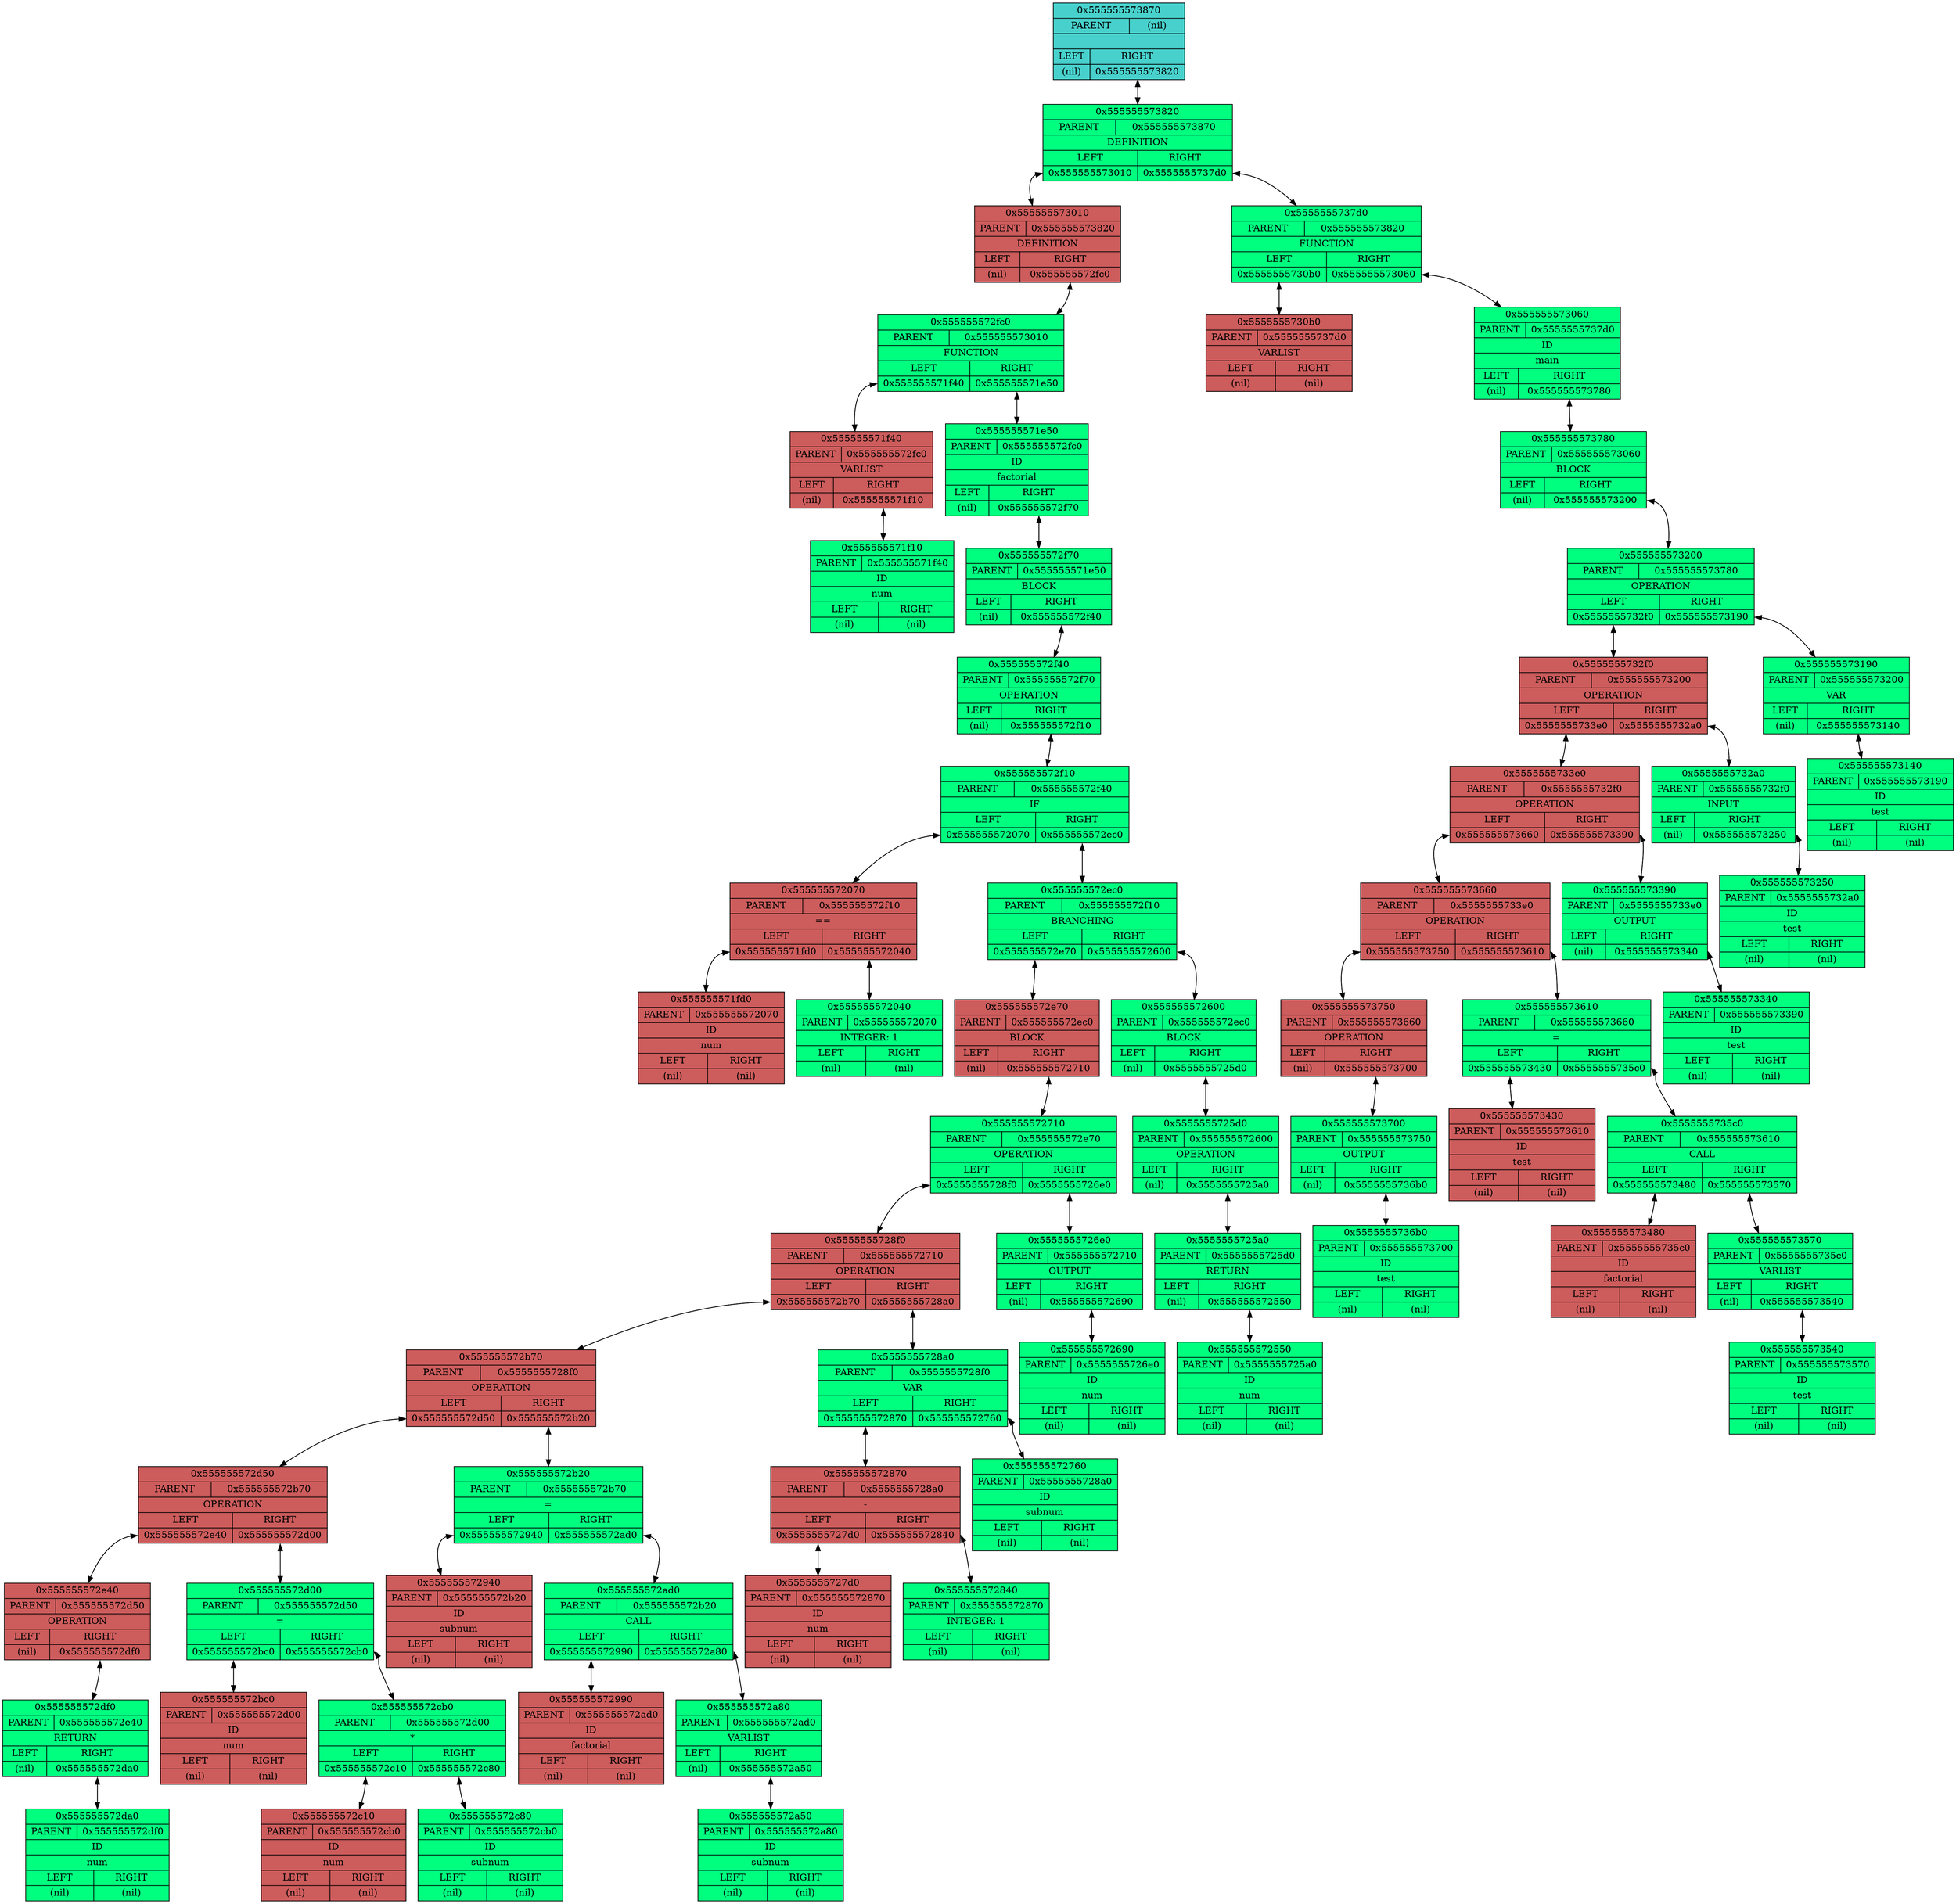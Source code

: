 digraph {
concentrate=true
node0x555555573870[shape=record, label="{0x555555573870 | {PARENT|(nil)}|  | {{LEFT |<left> (nil)} | {RIGHT |<right> 0x555555573820}}}", style=filled, fillcolor=mediumturquoise];
node0x555555573820[shape=record, label="{0x555555573820 | {PARENT|0x555555573870}| { DEFINITION } | {{LEFT |<left> 0x555555573010} | {RIGHT |<right> 0x5555555737d0}}}", style=filled, fillcolor=springgreen];
node0x555555573820 -> node0x555555573870:right;
node0x555555573870:right -> node0x555555573820;
node0x555555573010[shape=record, label="{0x555555573010 | {PARENT|0x555555573820}| { DEFINITION } | {{LEFT |<left> (nil)} | {RIGHT |<right> 0x555555572fc0}}}", style=filled, fillcolor=indianred];
node0x555555573010 -> node0x555555573820:left;
node0x555555573820:left -> node0x555555573010;
node0x555555572fc0[shape=record, label="{0x555555572fc0 | {PARENT|0x555555573010}| { FUNCTION } | {{LEFT |<left> 0x555555571f40} | {RIGHT |<right> 0x555555571e50}}}", style=filled, fillcolor=springgreen];
node0x555555572fc0 -> node0x555555573010:right;
node0x555555573010:right -> node0x555555572fc0;
node0x555555571f40[shape=record, label="{0x555555571f40 | {PARENT|0x555555572fc0}| { VARLIST } | {{LEFT |<left> (nil)} | {RIGHT |<right> 0x555555571f10}}}", style=filled, fillcolor=indianred];
node0x555555571f40 -> node0x555555572fc0:left;
node0x555555572fc0:left -> node0x555555571f40;
node0x555555571f10[shape=record, label="{0x555555571f10 | {PARENT|0x555555571f40}| { ID } | num | {{LEFT |<left> (nil)} | {RIGHT |<right> (nil)}}}", style=filled, fillcolor=springgreen];
node0x555555571f10 -> node0x555555571f40:right;
node0x555555571f40:right -> node0x555555571f10;
node0x555555571e50[shape=record, label="{0x555555571e50 | {PARENT|0x555555572fc0}| { ID } | factorial | {{LEFT |<left> (nil)} | {RIGHT |<right> 0x555555572f70}}}", style=filled, fillcolor=springgreen];
node0x555555571e50 -> node0x555555572fc0:right;
node0x555555572fc0:right -> node0x555555571e50;
node0x555555572f70[shape=record, label="{0x555555572f70 | {PARENT|0x555555571e50}| { BLOCK } | {{LEFT |<left> (nil)} | {RIGHT |<right> 0x555555572f40}}}", style=filled, fillcolor=springgreen];
node0x555555572f70 -> node0x555555571e50:right;
node0x555555571e50:right -> node0x555555572f70;
node0x555555572f40[shape=record, label="{0x555555572f40 | {PARENT|0x555555572f70}| { OPERATION } | {{LEFT |<left> (nil)} | {RIGHT |<right> 0x555555572f10}}}", style=filled, fillcolor=springgreen];
node0x555555572f40 -> node0x555555572f70:right;
node0x555555572f70:right -> node0x555555572f40;
node0x555555572f10[shape=record, label="{0x555555572f10 | {PARENT|0x555555572f40}| { IF } | {{LEFT |<left> 0x555555572070} | {RIGHT |<right> 0x555555572ec0}}}", style=filled, fillcolor=springgreen];
node0x555555572f10 -> node0x555555572f40:right;
node0x555555572f40:right -> node0x555555572f10;
node0x555555572070[shape=record, label="{0x555555572070 | {PARENT|0x555555572f10}| { == } | {{LEFT |<left> 0x555555571fd0} | {RIGHT |<right> 0x555555572040}}}", style=filled, fillcolor=indianred];
node0x555555572070 -> node0x555555572f10:left;
node0x555555572f10:left -> node0x555555572070;
node0x555555571fd0[shape=record, label="{0x555555571fd0 | {PARENT|0x555555572070}| { ID } | num | {{LEFT |<left> (nil)} | {RIGHT |<right> (nil)}}}", style=filled, fillcolor=indianred];
node0x555555571fd0 -> node0x555555572070:left;
node0x555555572070:left -> node0x555555571fd0;
node0x555555572040[shape=record, label="{0x555555572040 | {PARENT|0x555555572070}| { INTEGER: 1 } | {{LEFT |<left> (nil)} | {RIGHT |<right> (nil)}}}", style=filled, fillcolor=springgreen];
node0x555555572040 -> node0x555555572070:right;
node0x555555572070:right -> node0x555555572040;
node0x555555572ec0[shape=record, label="{0x555555572ec0 | {PARENT|0x555555572f10}| { BRANCHING } | {{LEFT |<left> 0x555555572e70} | {RIGHT |<right> 0x555555572600}}}", style=filled, fillcolor=springgreen];
node0x555555572ec0 -> node0x555555572f10:right;
node0x555555572f10:right -> node0x555555572ec0;
node0x555555572e70[shape=record, label="{0x555555572e70 | {PARENT|0x555555572ec0}| { BLOCK } | {{LEFT |<left> (nil)} | {RIGHT |<right> 0x555555572710}}}", style=filled, fillcolor=indianred];
node0x555555572e70 -> node0x555555572ec0:left;
node0x555555572ec0:left -> node0x555555572e70;
node0x555555572710[shape=record, label="{0x555555572710 | {PARENT|0x555555572e70}| { OPERATION } | {{LEFT |<left> 0x5555555728f0} | {RIGHT |<right> 0x5555555726e0}}}", style=filled, fillcolor=springgreen];
node0x555555572710 -> node0x555555572e70:right;
node0x555555572e70:right -> node0x555555572710;
node0x5555555728f0[shape=record, label="{0x5555555728f0 | {PARENT|0x555555572710}| { OPERATION } | {{LEFT |<left> 0x555555572b70} | {RIGHT |<right> 0x5555555728a0}}}", style=filled, fillcolor=indianred];
node0x5555555728f0 -> node0x555555572710:left;
node0x555555572710:left -> node0x5555555728f0;
node0x555555572b70[shape=record, label="{0x555555572b70 | {PARENT|0x5555555728f0}| { OPERATION } | {{LEFT |<left> 0x555555572d50} | {RIGHT |<right> 0x555555572b20}}}", style=filled, fillcolor=indianred];
node0x555555572b70 -> node0x5555555728f0:left;
node0x5555555728f0:left -> node0x555555572b70;
node0x555555572d50[shape=record, label="{0x555555572d50 | {PARENT|0x555555572b70}| { OPERATION } | {{LEFT |<left> 0x555555572e40} | {RIGHT |<right> 0x555555572d00}}}", style=filled, fillcolor=indianred];
node0x555555572d50 -> node0x555555572b70:left;
node0x555555572b70:left -> node0x555555572d50;
node0x555555572e40[shape=record, label="{0x555555572e40 | {PARENT|0x555555572d50}| { OPERATION } | {{LEFT |<left> (nil)} | {RIGHT |<right> 0x555555572df0}}}", style=filled, fillcolor=indianred];
node0x555555572e40 -> node0x555555572d50:left;
node0x555555572d50:left -> node0x555555572e40;
node0x555555572df0[shape=record, label="{0x555555572df0 | {PARENT|0x555555572e40}| { RETURN } | {{LEFT |<left> (nil)} | {RIGHT |<right> 0x555555572da0}}}", style=filled, fillcolor=springgreen];
node0x555555572df0 -> node0x555555572e40:right;
node0x555555572e40:right -> node0x555555572df0;
node0x555555572da0[shape=record, label="{0x555555572da0 | {PARENT|0x555555572df0}| { ID } | num | {{LEFT |<left> (nil)} | {RIGHT |<right> (nil)}}}", style=filled, fillcolor=springgreen];
node0x555555572da0 -> node0x555555572df0:right;
node0x555555572df0:right -> node0x555555572da0;
node0x555555572d00[shape=record, label="{0x555555572d00 | {PARENT|0x555555572d50}| { = } | {{LEFT |<left> 0x555555572bc0} | {RIGHT |<right> 0x555555572cb0}}}", style=filled, fillcolor=springgreen];
node0x555555572d00 -> node0x555555572d50:right;
node0x555555572d50:right -> node0x555555572d00;
node0x555555572bc0[shape=record, label="{0x555555572bc0 | {PARENT|0x555555572d00}| { ID } | num | {{LEFT |<left> (nil)} | {RIGHT |<right> (nil)}}}", style=filled, fillcolor=indianred];
node0x555555572bc0 -> node0x555555572d00:left;
node0x555555572d00:left -> node0x555555572bc0;
node0x555555572cb0[shape=record, label="{0x555555572cb0 | {PARENT|0x555555572d00}| { * } | {{LEFT |<left> 0x555555572c10} | {RIGHT |<right> 0x555555572c80}}}", style=filled, fillcolor=springgreen];
node0x555555572cb0 -> node0x555555572d00:right;
node0x555555572d00:right -> node0x555555572cb0;
node0x555555572c10[shape=record, label="{0x555555572c10 | {PARENT|0x555555572cb0}| { ID } | num | {{LEFT |<left> (nil)} | {RIGHT |<right> (nil)}}}", style=filled, fillcolor=indianred];
node0x555555572c10 -> node0x555555572cb0:left;
node0x555555572cb0:left -> node0x555555572c10;
node0x555555572c80[shape=record, label="{0x555555572c80 | {PARENT|0x555555572cb0}| { ID } | subnum | {{LEFT |<left> (nil)} | {RIGHT |<right> (nil)}}}", style=filled, fillcolor=springgreen];
node0x555555572c80 -> node0x555555572cb0:right;
node0x555555572cb0:right -> node0x555555572c80;
node0x555555572b20[shape=record, label="{0x555555572b20 | {PARENT|0x555555572b70}| { = } | {{LEFT |<left> 0x555555572940} | {RIGHT |<right> 0x555555572ad0}}}", style=filled, fillcolor=springgreen];
node0x555555572b20 -> node0x555555572b70:right;
node0x555555572b70:right -> node0x555555572b20;
node0x555555572940[shape=record, label="{0x555555572940 | {PARENT|0x555555572b20}| { ID } | subnum | {{LEFT |<left> (nil)} | {RIGHT |<right> (nil)}}}", style=filled, fillcolor=indianred];
node0x555555572940 -> node0x555555572b20:left;
node0x555555572b20:left -> node0x555555572940;
node0x555555572ad0[shape=record, label="{0x555555572ad0 | {PARENT|0x555555572b20}| { CALL } | {{LEFT |<left> 0x555555572990} | {RIGHT |<right> 0x555555572a80}}}", style=filled, fillcolor=springgreen];
node0x555555572ad0 -> node0x555555572b20:right;
node0x555555572b20:right -> node0x555555572ad0;
node0x555555572990[shape=record, label="{0x555555572990 | {PARENT|0x555555572ad0}| { ID } | factorial | {{LEFT |<left> (nil)} | {RIGHT |<right> (nil)}}}", style=filled, fillcolor=indianred];
node0x555555572990 -> node0x555555572ad0:left;
node0x555555572ad0:left -> node0x555555572990;
node0x555555572a80[shape=record, label="{0x555555572a80 | {PARENT|0x555555572ad0}| { VARLIST } | {{LEFT |<left> (nil)} | {RIGHT |<right> 0x555555572a50}}}", style=filled, fillcolor=springgreen];
node0x555555572a80 -> node0x555555572ad0:right;
node0x555555572ad0:right -> node0x555555572a80;
node0x555555572a50[shape=record, label="{0x555555572a50 | {PARENT|0x555555572a80}| { ID } | subnum | {{LEFT |<left> (nil)} | {RIGHT |<right> (nil)}}}", style=filled, fillcolor=springgreen];
node0x555555572a50 -> node0x555555572a80:right;
node0x555555572a80:right -> node0x555555572a50;
node0x5555555728a0[shape=record, label="{0x5555555728a0 | {PARENT|0x5555555728f0}| { VAR } | {{LEFT |<left> 0x555555572870} | {RIGHT |<right> 0x555555572760}}}", style=filled, fillcolor=springgreen];
node0x5555555728a0 -> node0x5555555728f0:right;
node0x5555555728f0:right -> node0x5555555728a0;
node0x555555572870[shape=record, label="{0x555555572870 | {PARENT|0x5555555728a0}| { - } | {{LEFT |<left> 0x5555555727d0} | {RIGHT |<right> 0x555555572840}}}", style=filled, fillcolor=indianred];
node0x555555572870 -> node0x5555555728a0:left;
node0x5555555728a0:left -> node0x555555572870;
node0x5555555727d0[shape=record, label="{0x5555555727d0 | {PARENT|0x555555572870}| { ID } | num | {{LEFT |<left> (nil)} | {RIGHT |<right> (nil)}}}", style=filled, fillcolor=indianred];
node0x5555555727d0 -> node0x555555572870:left;
node0x555555572870:left -> node0x5555555727d0;
node0x555555572840[shape=record, label="{0x555555572840 | {PARENT|0x555555572870}| { INTEGER: 1 } | {{LEFT |<left> (nil)} | {RIGHT |<right> (nil)}}}", style=filled, fillcolor=springgreen];
node0x555555572840 -> node0x555555572870:right;
node0x555555572870:right -> node0x555555572840;
node0x555555572760[shape=record, label="{0x555555572760 | {PARENT|0x5555555728a0}| { ID } | subnum | {{LEFT |<left> (nil)} | {RIGHT |<right> (nil)}}}", style=filled, fillcolor=springgreen];
node0x555555572760 -> node0x5555555728a0:right;
node0x5555555728a0:right -> node0x555555572760;
node0x5555555726e0[shape=record, label="{0x5555555726e0 | {PARENT|0x555555572710}| { OUTPUT } | {{LEFT |<left> (nil)} | {RIGHT |<right> 0x555555572690}}}", style=filled, fillcolor=springgreen];
node0x5555555726e0 -> node0x555555572710:right;
node0x555555572710:right -> node0x5555555726e0;
node0x555555572690[shape=record, label="{0x555555572690 | {PARENT|0x5555555726e0}| { ID } | num | {{LEFT |<left> (nil)} | {RIGHT |<right> (nil)}}}", style=filled, fillcolor=springgreen];
node0x555555572690 -> node0x5555555726e0:right;
node0x5555555726e0:right -> node0x555555572690;
node0x555555572600[shape=record, label="{0x555555572600 | {PARENT|0x555555572ec0}| { BLOCK } | {{LEFT |<left> (nil)} | {RIGHT |<right> 0x5555555725d0}}}", style=filled, fillcolor=springgreen];
node0x555555572600 -> node0x555555572ec0:right;
node0x555555572ec0:right -> node0x555555572600;
node0x5555555725d0[shape=record, label="{0x5555555725d0 | {PARENT|0x555555572600}| { OPERATION } | {{LEFT |<left> (nil)} | {RIGHT |<right> 0x5555555725a0}}}", style=filled, fillcolor=springgreen];
node0x5555555725d0 -> node0x555555572600:right;
node0x555555572600:right -> node0x5555555725d0;
node0x5555555725a0[shape=record, label="{0x5555555725a0 | {PARENT|0x5555555725d0}| { RETURN } | {{LEFT |<left> (nil)} | {RIGHT |<right> 0x555555572550}}}", style=filled, fillcolor=springgreen];
node0x5555555725a0 -> node0x5555555725d0:right;
node0x5555555725d0:right -> node0x5555555725a0;
node0x555555572550[shape=record, label="{0x555555572550 | {PARENT|0x5555555725a0}| { ID } | num | {{LEFT |<left> (nil)} | {RIGHT |<right> (nil)}}}", style=filled, fillcolor=springgreen];
node0x555555572550 -> node0x5555555725a0:right;
node0x5555555725a0:right -> node0x555555572550;
node0x5555555737d0[shape=record, label="{0x5555555737d0 | {PARENT|0x555555573820}| { FUNCTION } | {{LEFT |<left> 0x5555555730b0} | {RIGHT |<right> 0x555555573060}}}", style=filled, fillcolor=springgreen];
node0x5555555737d0 -> node0x555555573820:right;
node0x555555573820:right -> node0x5555555737d0;
node0x5555555730b0[shape=record, label="{0x5555555730b0 | {PARENT|0x5555555737d0}| { VARLIST } | {{LEFT |<left> (nil)} | {RIGHT |<right> (nil)}}}", style=filled, fillcolor=indianred];
node0x5555555730b0 -> node0x5555555737d0:left;
node0x5555555737d0:left -> node0x5555555730b0;
node0x555555573060[shape=record, label="{0x555555573060 | {PARENT|0x5555555737d0}| { ID } | main | {{LEFT |<left> (nil)} | {RIGHT |<right> 0x555555573780}}}", style=filled, fillcolor=springgreen];
node0x555555573060 -> node0x5555555737d0:right;
node0x5555555737d0:right -> node0x555555573060;
node0x555555573780[shape=record, label="{0x555555573780 | {PARENT|0x555555573060}| { BLOCK } | {{LEFT |<left> (nil)} | {RIGHT |<right> 0x555555573200}}}", style=filled, fillcolor=springgreen];
node0x555555573780 -> node0x555555573060:right;
node0x555555573060:right -> node0x555555573780;
node0x555555573200[shape=record, label="{0x555555573200 | {PARENT|0x555555573780}| { OPERATION } | {{LEFT |<left> 0x5555555732f0} | {RIGHT |<right> 0x555555573190}}}", style=filled, fillcolor=springgreen];
node0x555555573200 -> node0x555555573780:right;
node0x555555573780:right -> node0x555555573200;
node0x5555555732f0[shape=record, label="{0x5555555732f0 | {PARENT|0x555555573200}| { OPERATION } | {{LEFT |<left> 0x5555555733e0} | {RIGHT |<right> 0x5555555732a0}}}", style=filled, fillcolor=indianred];
node0x5555555732f0 -> node0x555555573200:left;
node0x555555573200:left -> node0x5555555732f0;
node0x5555555733e0[shape=record, label="{0x5555555733e0 | {PARENT|0x5555555732f0}| { OPERATION } | {{LEFT |<left> 0x555555573660} | {RIGHT |<right> 0x555555573390}}}", style=filled, fillcolor=indianred];
node0x5555555733e0 -> node0x5555555732f0:left;
node0x5555555732f0:left -> node0x5555555733e0;
node0x555555573660[shape=record, label="{0x555555573660 | {PARENT|0x5555555733e0}| { OPERATION } | {{LEFT |<left> 0x555555573750} | {RIGHT |<right> 0x555555573610}}}", style=filled, fillcolor=indianred];
node0x555555573660 -> node0x5555555733e0:left;
node0x5555555733e0:left -> node0x555555573660;
node0x555555573750[shape=record, label="{0x555555573750 | {PARENT|0x555555573660}| { OPERATION } | {{LEFT |<left> (nil)} | {RIGHT |<right> 0x555555573700}}}", style=filled, fillcolor=indianred];
node0x555555573750 -> node0x555555573660:left;
node0x555555573660:left -> node0x555555573750;
node0x555555573700[shape=record, label="{0x555555573700 | {PARENT|0x555555573750}| { OUTPUT } | {{LEFT |<left> (nil)} | {RIGHT |<right> 0x5555555736b0}}}", style=filled, fillcolor=springgreen];
node0x555555573700 -> node0x555555573750:right;
node0x555555573750:right -> node0x555555573700;
node0x5555555736b0[shape=record, label="{0x5555555736b0 | {PARENT|0x555555573700}| { ID } | test | {{LEFT |<left> (nil)} | {RIGHT |<right> (nil)}}}", style=filled, fillcolor=springgreen];
node0x5555555736b0 -> node0x555555573700:right;
node0x555555573700:right -> node0x5555555736b0;
node0x555555573610[shape=record, label="{0x555555573610 | {PARENT|0x555555573660}| { = } | {{LEFT |<left> 0x555555573430} | {RIGHT |<right> 0x5555555735c0}}}", style=filled, fillcolor=springgreen];
node0x555555573610 -> node0x555555573660:right;
node0x555555573660:right -> node0x555555573610;
node0x555555573430[shape=record, label="{0x555555573430 | {PARENT|0x555555573610}| { ID } | test | {{LEFT |<left> (nil)} | {RIGHT |<right> (nil)}}}", style=filled, fillcolor=indianred];
node0x555555573430 -> node0x555555573610:left;
node0x555555573610:left -> node0x555555573430;
node0x5555555735c0[shape=record, label="{0x5555555735c0 | {PARENT|0x555555573610}| { CALL } | {{LEFT |<left> 0x555555573480} | {RIGHT |<right> 0x555555573570}}}", style=filled, fillcolor=springgreen];
node0x5555555735c0 -> node0x555555573610:right;
node0x555555573610:right -> node0x5555555735c0;
node0x555555573480[shape=record, label="{0x555555573480 | {PARENT|0x5555555735c0}| { ID } | factorial | {{LEFT |<left> (nil)} | {RIGHT |<right> (nil)}}}", style=filled, fillcolor=indianred];
node0x555555573480 -> node0x5555555735c0:left;
node0x5555555735c0:left -> node0x555555573480;
node0x555555573570[shape=record, label="{0x555555573570 | {PARENT|0x5555555735c0}| { VARLIST } | {{LEFT |<left> (nil)} | {RIGHT |<right> 0x555555573540}}}", style=filled, fillcolor=springgreen];
node0x555555573570 -> node0x5555555735c0:right;
node0x5555555735c0:right -> node0x555555573570;
node0x555555573540[shape=record, label="{0x555555573540 | {PARENT|0x555555573570}| { ID } | test | {{LEFT |<left> (nil)} | {RIGHT |<right> (nil)}}}", style=filled, fillcolor=springgreen];
node0x555555573540 -> node0x555555573570:right;
node0x555555573570:right -> node0x555555573540;
node0x555555573390[shape=record, label="{0x555555573390 | {PARENT|0x5555555733e0}| { OUTPUT } | {{LEFT |<left> (nil)} | {RIGHT |<right> 0x555555573340}}}", style=filled, fillcolor=springgreen];
node0x555555573390 -> node0x5555555733e0:right;
node0x5555555733e0:right -> node0x555555573390;
node0x555555573340[shape=record, label="{0x555555573340 | {PARENT|0x555555573390}| { ID } | test | {{LEFT |<left> (nil)} | {RIGHT |<right> (nil)}}}", style=filled, fillcolor=springgreen];
node0x555555573340 -> node0x555555573390:right;
node0x555555573390:right -> node0x555555573340;
node0x5555555732a0[shape=record, label="{0x5555555732a0 | {PARENT|0x5555555732f0}| { INPUT } | {{LEFT |<left> (nil)} | {RIGHT |<right> 0x555555573250}}}", style=filled, fillcolor=springgreen];
node0x5555555732a0 -> node0x5555555732f0:right;
node0x5555555732f0:right -> node0x5555555732a0;
node0x555555573250[shape=record, label="{0x555555573250 | {PARENT|0x5555555732a0}| { ID } | test | {{LEFT |<left> (nil)} | {RIGHT |<right> (nil)}}}", style=filled, fillcolor=springgreen];
node0x555555573250 -> node0x5555555732a0:right;
node0x5555555732a0:right -> node0x555555573250;
node0x555555573190[shape=record, label="{0x555555573190 | {PARENT|0x555555573200}| { VAR } | {{LEFT |<left> (nil)} | {RIGHT |<right> 0x555555573140}}}", style=filled, fillcolor=springgreen];
node0x555555573190 -> node0x555555573200:right;
node0x555555573200:right -> node0x555555573190;
node0x555555573140[shape=record, label="{0x555555573140 | {PARENT|0x555555573190}| { ID } | test | {{LEFT |<left> (nil)} | {RIGHT |<right> (nil)}}}", style=filled, fillcolor=springgreen];
node0x555555573140 -> node0x555555573190:right;
node0x555555573190:right -> node0x555555573140;
}
